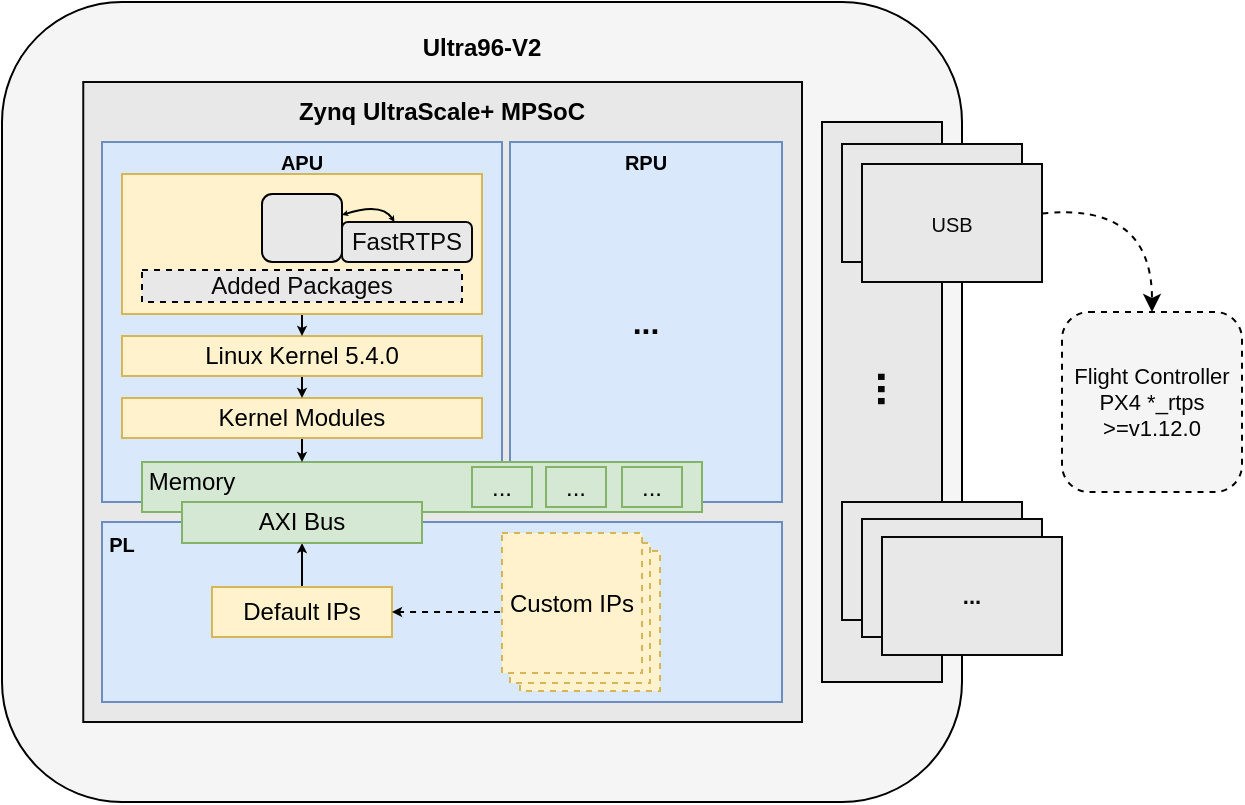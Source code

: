 <mxfile version="16.2.2" type="github"><diagram id="8K5vzXTSY2BXtFvlyjsx" name="Page-1"><mxGraphModel dx="982" dy="521" grid="1" gridSize="10" guides="1" tooltips="1" connect="1" arrows="1" fold="1" page="1" pageScale="1" pageWidth="850" pageHeight="1100" math="0" shadow="0"><root><mxCell id="0"/><mxCell id="1" parent="0"/><mxCell id="IJvPNz39FYbgItIuVcq_-1" value="" style="rounded=1;whiteSpace=wrap;html=1;fillColor=#f5f5f5;fontColor=#333333;strokeColor=#000000;" vertex="1" parent="1"><mxGeometry x="160" y="160" width="480" height="400" as="geometry"/></mxCell><mxCell id="IJvPNz39FYbgItIuVcq_-56" value="&amp;nbsp;" style="rounded=0;whiteSpace=wrap;html=1;fontSize=7;fontColor=#080808;strokeColor=#080808;fillColor=#E8E8E8;" vertex="1" parent="1"><mxGeometry x="200.63" y="200" width="359.37" height="320" as="geometry"/></mxCell><mxCell id="IJvPNz39FYbgItIuVcq_-57" value="&lt;b&gt;&lt;font style=&quot;font-size: 16px&quot;&gt;...&lt;/font&gt;&lt;/b&gt;" style="rounded=0;whiteSpace=wrap;html=1;fillColor=#dae8fc;strokeColor=#6c8ebf;" vertex="1" parent="1"><mxGeometry x="414" y="230" width="136" height="180" as="geometry"/></mxCell><mxCell id="IJvPNz39FYbgItIuVcq_-6" value="" style="rounded=0;whiteSpace=wrap;html=1;fillColor=#dae8fc;strokeColor=#6c8ebf;" vertex="1" parent="1"><mxGeometry x="210" y="230" width="200" height="180" as="geometry"/></mxCell><mxCell id="IJvPNz39FYbgItIuVcq_-2" value="&lt;b&gt;Ultra96-V2&lt;/b&gt;" style="text;html=1;strokeColor=none;fillColor=none;align=center;verticalAlign=middle;whiteSpace=wrap;rounded=0;" vertex="1" parent="1"><mxGeometry x="365" y="168" width="70" height="30" as="geometry"/></mxCell><mxCell id="IJvPNz39FYbgItIuVcq_-4" value="&lt;b&gt;Zynq UltraScale+ MPSoC&lt;/b&gt;" style="text;html=1;strokeColor=none;fillColor=none;align=center;verticalAlign=middle;whiteSpace=wrap;rounded=0;" vertex="1" parent="1"><mxGeometry x="305.32" y="200" width="150" height="30" as="geometry"/></mxCell><mxCell id="IJvPNz39FYbgItIuVcq_-7" value="" style="rounded=0;whiteSpace=wrap;html=1;fillColor=#dae8fc;strokeColor=#6c8ebf;" vertex="1" parent="1"><mxGeometry x="210" y="420" width="340" height="90" as="geometry"/></mxCell><mxCell id="IJvPNz39FYbgItIuVcq_-8" value="&lt;b&gt;&lt;font style=&quot;font-size: 10px&quot;&gt;PL&lt;/font&gt;&lt;/b&gt;" style="text;html=1;strokeColor=none;fillColor=none;align=center;verticalAlign=middle;whiteSpace=wrap;rounded=0;" vertex="1" parent="1"><mxGeometry x="210" y="416" width="20" height="30" as="geometry"/></mxCell><mxCell id="IJvPNz39FYbgItIuVcq_-16" style="edgeStyle=orthogonalEdgeStyle;rounded=0;orthogonalLoop=1;jettySize=auto;html=1;endSize=2;" edge="1" parent="1" source="IJvPNz39FYbgItIuVcq_-9" target="IJvPNz39FYbgItIuVcq_-14"><mxGeometry relative="1" as="geometry"/></mxCell><mxCell id="IJvPNz39FYbgItIuVcq_-9" value="Default IPs" style="rounded=0;whiteSpace=wrap;html=1;fillColor=#fff2cc;strokeColor=#d6b656;" vertex="1" parent="1"><mxGeometry x="265" y="452.5" width="90" height="25" as="geometry"/></mxCell><mxCell id="IJvPNz39FYbgItIuVcq_-13" value="" style="rounded=0;whiteSpace=wrap;html=1;dashed=1;fillColor=#fff2cc;strokeColor=#d6b656;" vertex="1" parent="1"><mxGeometry x="419" y="434.5" width="70" height="70" as="geometry"/></mxCell><mxCell id="IJvPNz39FYbgItIuVcq_-12" value="" style="rounded=0;whiteSpace=wrap;html=1;dashed=1;fillColor=#fff2cc;strokeColor=#d6b656;" vertex="1" parent="1"><mxGeometry x="414" y="430.5" width="70" height="70" as="geometry"/></mxCell><mxCell id="IJvPNz39FYbgItIuVcq_-15" style="edgeStyle=orthogonalEdgeStyle;rounded=0;orthogonalLoop=1;jettySize=auto;html=1;exitX=-0.014;exitY=0.564;exitDx=0;exitDy=0;exitPerimeter=0;dashed=1;endSize=2;" edge="1" parent="1" source="IJvPNz39FYbgItIuVcq_-11" target="IJvPNz39FYbgItIuVcq_-9"><mxGeometry relative="1" as="geometry"/></mxCell><mxCell id="IJvPNz39FYbgItIuVcq_-11" value="Custom IPs" style="rounded=0;whiteSpace=wrap;html=1;dashed=1;fillColor=#fff2cc;strokeColor=#d6b656;" vertex="1" parent="1"><mxGeometry x="410" y="425.5" width="70" height="70" as="geometry"/></mxCell><mxCell id="IJvPNz39FYbgItIuVcq_-17" value="&lt;b&gt;&lt;font style=&quot;font-size: 10px&quot;&gt;APU&lt;/font&gt;&lt;/b&gt;" style="text;html=1;strokeColor=none;fillColor=none;align=center;verticalAlign=middle;whiteSpace=wrap;rounded=0;" vertex="1" parent="1"><mxGeometry x="295" y="230" width="30" height="20" as="geometry"/></mxCell><mxCell id="IJvPNz39FYbgItIuVcq_-19" value="" style="rounded=0;whiteSpace=wrap;html=1;fillColor=#d5e8d4;strokeColor=#82b366;" vertex="1" parent="1"><mxGeometry x="230" y="390" width="280" height="25" as="geometry"/></mxCell><mxCell id="IJvPNz39FYbgItIuVcq_-14" value="AXI Bus" style="rounded=0;whiteSpace=wrap;html=1;fillColor=#d5e8d4;strokeColor=#82b366;" vertex="1" parent="1"><mxGeometry x="250" y="410" width="120" height="20.5" as="geometry"/></mxCell><mxCell id="IJvPNz39FYbgItIuVcq_-20" value="Memory" style="text;html=1;strokeColor=none;fillColor=none;align=center;verticalAlign=middle;whiteSpace=wrap;rounded=0;" vertex="1" parent="1"><mxGeometry x="230" y="390" width="50" height="20" as="geometry"/></mxCell><mxCell id="IJvPNz39FYbgItIuVcq_-23" value="..." style="rounded=0;whiteSpace=wrap;html=1;fillColor=#d5e8d4;strokeColor=#82b366;direction=south;" vertex="1" parent="1"><mxGeometry x="432" y="392.5" width="30" height="20" as="geometry"/></mxCell><mxCell id="IJvPNz39FYbgItIuVcq_-24" value="..." style="rounded=0;whiteSpace=wrap;html=1;fillColor=#d5e8d4;strokeColor=#82b366;direction=south;" vertex="1" parent="1"><mxGeometry x="470" y="392.5" width="30" height="20" as="geometry"/></mxCell><mxCell id="IJvPNz39FYbgItIuVcq_-35" style="edgeStyle=orthogonalEdgeStyle;rounded=0;orthogonalLoop=1;jettySize=auto;html=1;entryX=0.286;entryY=0.01;entryDx=0;entryDy=0;entryPerimeter=0;endSize=2;" edge="1" parent="1" source="IJvPNz39FYbgItIuVcq_-25" target="IJvPNz39FYbgItIuVcq_-19"><mxGeometry relative="1" as="geometry"><Array as="points"><mxPoint x="310" y="390"/><mxPoint x="310" y="390"/></Array></mxGeometry></mxCell><mxCell id="IJvPNz39FYbgItIuVcq_-25" value="Kernel Modules" style="rounded=0;whiteSpace=wrap;html=1;fillColor=#fff2cc;strokeColor=#d6b656;" vertex="1" parent="1"><mxGeometry x="220" y="358" width="180" height="20" as="geometry"/></mxCell><mxCell id="IJvPNz39FYbgItIuVcq_-34" style="edgeStyle=orthogonalEdgeStyle;rounded=0;orthogonalLoop=1;jettySize=auto;html=1;endSize=2;" edge="1" parent="1" source="IJvPNz39FYbgItIuVcq_-27" target="IJvPNz39FYbgItIuVcq_-25"><mxGeometry relative="1" as="geometry"><Array as="points"><mxPoint x="310" y="350"/><mxPoint x="310" y="350"/></Array></mxGeometry></mxCell><mxCell id="IJvPNz39FYbgItIuVcq_-27" value="&lt;font style=&quot;font-size: 12px&quot;&gt;Linux &lt;font style=&quot;font-size: 12px&quot;&gt;Kernel 5.4.0&lt;br&gt;&lt;/font&gt;&lt;/font&gt;" style="rounded=0;whiteSpace=wrap;html=1;fillColor=#fff2cc;strokeColor=#d6b656;" vertex="1" parent="1"><mxGeometry x="220" y="327" width="180" height="20" as="geometry"/></mxCell><mxCell id="IJvPNz39FYbgItIuVcq_-36" style="edgeStyle=orthogonalEdgeStyle;rounded=0;orthogonalLoop=1;jettySize=auto;html=1;endSize=2;" edge="1" parent="1" source="IJvPNz39FYbgItIuVcq_-29" target="IJvPNz39FYbgItIuVcq_-27"><mxGeometry relative="1" as="geometry"><Array as="points"><mxPoint x="310" y="320"/><mxPoint x="310" y="320"/></Array></mxGeometry></mxCell><mxCell id="IJvPNz39FYbgItIuVcq_-29" value="" style="rounded=0;whiteSpace=wrap;html=1;fillColor=#fff2cc;strokeColor=#d6b656;" vertex="1" parent="1"><mxGeometry x="220" y="246" width="180" height="70" as="geometry"/></mxCell><mxCell id="IJvPNz39FYbgItIuVcq_-39" value="" style="rounded=1;whiteSpace=wrap;html=1;fillColor=#E8E8E8;" vertex="1" parent="1"><mxGeometry x="290" y="256" width="40" height="34" as="geometry"/></mxCell><mxCell id="IJvPNz39FYbgItIuVcq_-42" value="" style="shape=image;verticalLabelPosition=bottom;labelBackgroundColor=default;verticalAlign=top;aspect=fixed;imageAspect=0;image=https://picknik.ai/assets/images/blog_posts/ROS2/ros2.png;" vertex="1" parent="1"><mxGeometry x="296" y="259" width="28" height="28" as="geometry"/></mxCell><mxCell id="IJvPNz39FYbgItIuVcq_-51" value="" style="shape=image;verticalLabelPosition=bottom;labelBackgroundColor=default;verticalAlign=top;aspect=fixed;imageAspect=0;image=https://upload.wikimedia.org/wikipedia/commons/a/af/Tux.png;" vertex="1" parent="1"><mxGeometry x="235.66" y="328.5" width="14.34" height="17" as="geometry"/></mxCell><mxCell id="IJvPNz39FYbgItIuVcq_-53" value="" style="shape=image;verticalLabelPosition=bottom;labelBackgroundColor=default;verticalAlign=top;aspect=fixed;imageAspect=0;image=http://c-nergy.be/blog/wp-content/uploads/u2004Logo2.png;" vertex="1" parent="1"><mxGeometry x="230" y="247.5" width="54.24" height="46" as="geometry"/></mxCell><mxCell id="IJvPNz39FYbgItIuVcq_-54" value="&lt;div&gt;&lt;font style=&quot;font-size: 12px&quot; color=&quot;#080808&quot;&gt;FastRTPS&lt;/font&gt;&lt;/div&gt;" style="rounded=1;whiteSpace=wrap;html=1;fillColor=#E8E8E8;fontColor=#333333;strokeColor=#080808;" vertex="1" parent="1"><mxGeometry x="330" y="270" width="65" height="20" as="geometry"/></mxCell><mxCell id="IJvPNz39FYbgItIuVcq_-21" value="..." style="rounded=0;whiteSpace=wrap;html=1;fillColor=#d5e8d4;strokeColor=#82b366;direction=south;" vertex="1" parent="1"><mxGeometry x="395" y="392.5" width="30" height="20" as="geometry"/></mxCell><mxCell id="IJvPNz39FYbgItIuVcq_-58" value="&lt;b&gt;&lt;font style=&quot;font-size: 10px&quot;&gt;RPU&lt;/font&gt;&lt;/b&gt;" style="text;html=1;strokeColor=none;fillColor=none;align=center;verticalAlign=middle;whiteSpace=wrap;rounded=0;" vertex="1" parent="1"><mxGeometry x="467" y="230" width="30" height="20" as="geometry"/></mxCell><mxCell id="IJvPNz39FYbgItIuVcq_-60" value="" style="rounded=0;whiteSpace=wrap;html=1;fillColor=#E8E8E8;strokeColor=#030303;fontColor=#333333;" vertex="1" parent="1"><mxGeometry x="570" y="220" width="60" height="280" as="geometry"/></mxCell><mxCell id="IJvPNz39FYbgItIuVcq_-63" value="USB" style="rounded=0;whiteSpace=wrap;html=1;fontSize=7;fontColor=#080808;strokeColor=#080808;fillColor=#E8E8E8;" vertex="1" parent="1"><mxGeometry x="580" y="231" width="90" height="59" as="geometry"/></mxCell><mxCell id="IJvPNz39FYbgItIuVcq_-64" value="&lt;font style=&quot;font-size: 10px&quot;&gt;USB&lt;/font&gt;" style="rounded=0;whiteSpace=wrap;html=1;fontSize=7;fontColor=#080808;strokeColor=#080808;fillColor=#E8E8E8;" vertex="1" parent="1"><mxGeometry x="590" y="241" width="90" height="59" as="geometry"/></mxCell><mxCell id="IJvPNz39FYbgItIuVcq_-65" value="..." style="rounded=0;whiteSpace=wrap;html=1;fontSize=7;fontColor=#080808;strokeColor=#080808;fillColor=#E8E8E8;" vertex="1" parent="1"><mxGeometry x="580" y="410" width="90" height="59" as="geometry"/></mxCell><mxCell id="IJvPNz39FYbgItIuVcq_-66" value="..." style="rounded=0;whiteSpace=wrap;html=1;fontSize=7;fontColor=#080808;strokeColor=#080808;fillColor=#E8E8E8;" vertex="1" parent="1"><mxGeometry x="590" y="418.5" width="90" height="59" as="geometry"/></mxCell><mxCell id="IJvPNz39FYbgItIuVcq_-67" value="&lt;font style=&quot;font-size: 11px&quot;&gt;&lt;b&gt;...&lt;/b&gt;&lt;/font&gt;" style="rounded=0;whiteSpace=wrap;html=1;fontSize=7;fontColor=#080808;strokeColor=#080808;fillColor=#E8E8E8;" vertex="1" parent="1"><mxGeometry x="600" y="427.5" width="90" height="59" as="geometry"/></mxCell><mxCell id="IJvPNz39FYbgItIuVcq_-68" value="&lt;div style=&quot;font-size: 22px&quot;&gt;&lt;b&gt;&lt;font style=&quot;font-size: 22px&quot;&gt;...&lt;/font&gt;&lt;/b&gt;&lt;/div&gt;" style="text;html=1;align=center;verticalAlign=middle;resizable=0;points=[];autosize=1;strokeColor=none;fillColor=none;fontSize=7;fontColor=#080808;rotation=90;" vertex="1" parent="1"><mxGeometry x="590" y="348" width="30" height="10" as="geometry"/></mxCell><mxCell id="IJvPNz39FYbgItIuVcq_-69" value="" style="curved=1;endArrow=classic;html=1;rounded=0;fontSize=16;fontColor=#080808;endSize=0;startArrow=classic;startFill=1;startSize=0;" edge="1" parent="1" source="IJvPNz39FYbgItIuVcq_-39" target="IJvPNz39FYbgItIuVcq_-54"><mxGeometry width="50" height="50" relative="1" as="geometry"><mxPoint x="330" y="370" as="sourcePoint"/><mxPoint x="380" y="320" as="targetPoint"/><Array as="points"><mxPoint x="350" y="260"/></Array></mxGeometry></mxCell><mxCell id="IJvPNz39FYbgItIuVcq_-76" value="&lt;font style=&quot;font-size: 12px&quot;&gt;Added Packages&lt;/font&gt;" style="rounded=0;whiteSpace=wrap;html=1;dashed=1;fontSize=6;fontColor=#080808;strokeColor=#030303;fillColor=#E8E8E8;" vertex="1" parent="1"><mxGeometry x="230" y="294" width="160" height="16" as="geometry"/></mxCell><mxCell id="IJvPNz39FYbgItIuVcq_-77" value="" style="curved=1;endArrow=classic;html=1;rounded=0;fontSize=6;fontColor=#080808;startSize=0;endSize=6;dashed=1;strokeWidth=1;" edge="1" parent="1" source="IJvPNz39FYbgItIuVcq_-64" target="IJvPNz39FYbgItIuVcq_-78"><mxGeometry width="50" height="50" relative="1" as="geometry"><mxPoint x="770" y="290" as="sourcePoint"/><mxPoint x="760" y="270" as="targetPoint"/><Array as="points"><mxPoint x="735" y="260"/></Array></mxGeometry></mxCell><mxCell id="IJvPNz39FYbgItIuVcq_-78" value="&lt;div style=&quot;font-size: 11px&quot;&gt;&lt;font style=&quot;font-size: 11px&quot; color=&quot;#050505&quot;&gt;Flight Controller PX4&lt;/font&gt;&lt;font color=&quot;#050505&quot;&gt; *_rtps &amp;gt;=v1.12.0&lt;br&gt;&lt;/font&gt;&lt;/div&gt;" style="rounded=1;whiteSpace=wrap;html=1;fillColor=#f5f5f5;fontColor=#333333;strokeColor=#000000;dashed=1;" vertex="1" parent="1"><mxGeometry x="690" y="315" width="90" height="90" as="geometry"/></mxCell></root></mxGraphModel></diagram></mxfile>